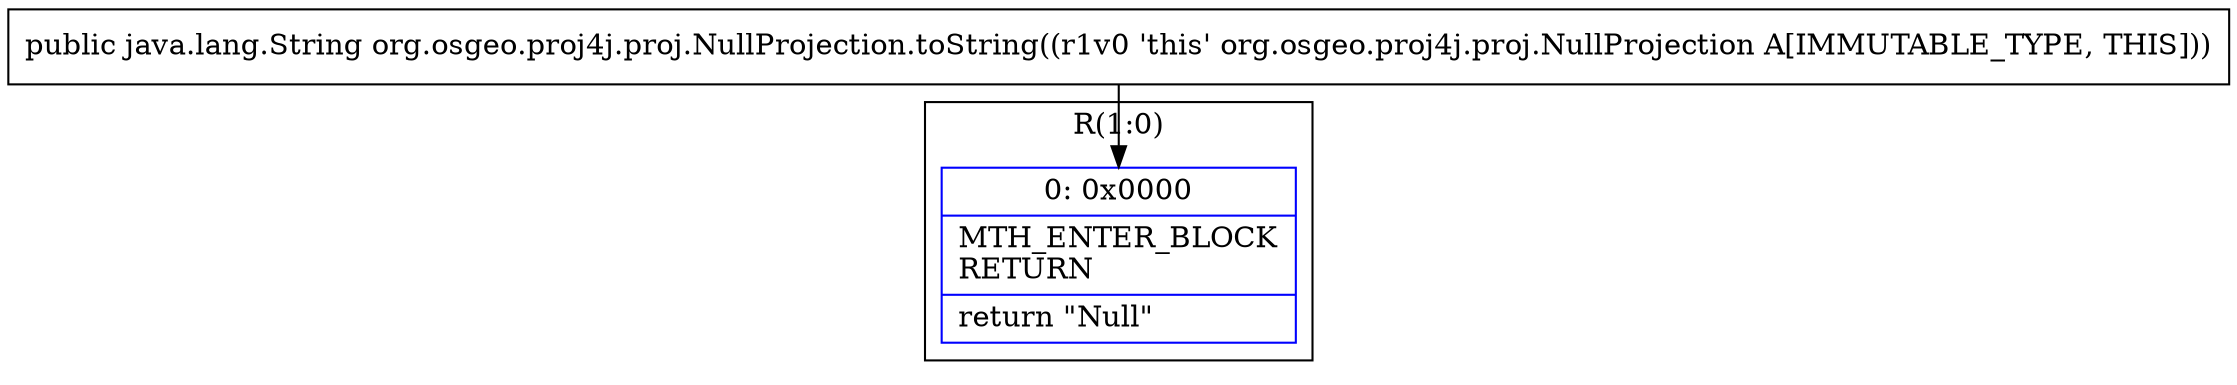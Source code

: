 digraph "CFG fororg.osgeo.proj4j.proj.NullProjection.toString()Ljava\/lang\/String;" {
subgraph cluster_Region_497420705 {
label = "R(1:0)";
node [shape=record,color=blue];
Node_0 [shape=record,label="{0\:\ 0x0000|MTH_ENTER_BLOCK\lRETURN\l|return \"Null\"\l}"];
}
MethodNode[shape=record,label="{public java.lang.String org.osgeo.proj4j.proj.NullProjection.toString((r1v0 'this' org.osgeo.proj4j.proj.NullProjection A[IMMUTABLE_TYPE, THIS])) }"];
MethodNode -> Node_0;
}

